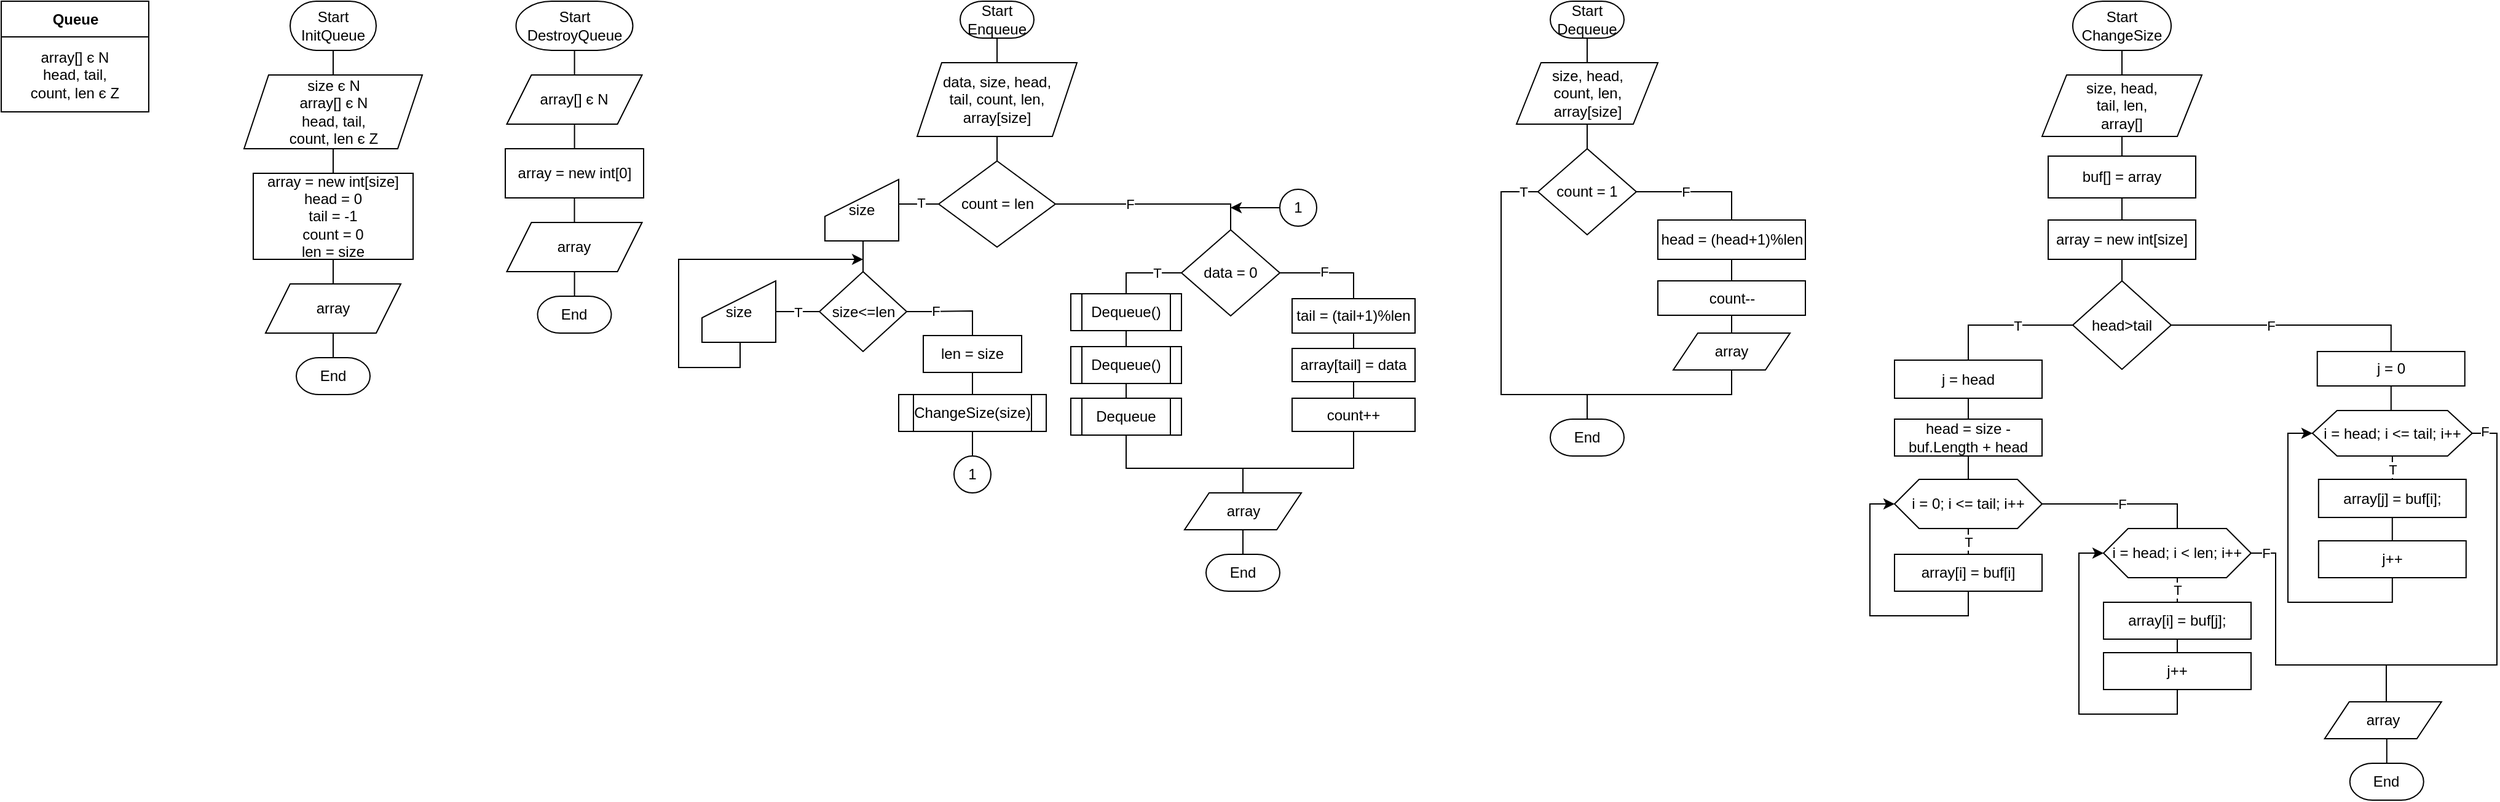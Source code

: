 <mxfile version="17.4.3" type="google"><diagram id="R5TKfiqqEEQoQ0gGMH4-" name="Page-1"><mxGraphModel grid="1" page="1" gridSize="10" guides="1" tooltips="1" connect="1" arrows="1" fold="1" pageScale="1" pageWidth="850" pageHeight="1100" math="0" shadow="0"><root><mxCell id="0"/><mxCell id="1" parent="0"/><mxCell id="KFdM8cHosJxVpazrM0OC-3" value="" style="edgeStyle=orthogonalEdgeStyle;rounded=0;orthogonalLoop=1;jettySize=auto;html=1;endArrow=none;endFill=0;" edge="1" parent="1" source="KFdM8cHosJxVpazrM0OC-1" target="KFdM8cHosJxVpazrM0OC-2"><mxGeometry relative="1" as="geometry"/></mxCell><mxCell id="KFdM8cHosJxVpazrM0OC-1" value="&lt;font style=&quot;font-size: 12px&quot;&gt;Start&lt;br&gt;InitQueue&lt;br&gt;&lt;/font&gt;" style="strokeWidth=1;html=1;shape=mxgraph.flowchart.terminator;whiteSpace=wrap;" vertex="1" parent="1"><mxGeometry x="125" y="40" width="70" height="40" as="geometry"/></mxCell><mxCell id="KFdM8cHosJxVpazrM0OC-5" value="" style="edgeStyle=orthogonalEdgeStyle;rounded=0;orthogonalLoop=1;jettySize=auto;html=1;endArrow=none;endFill=0;" edge="1" parent="1" source="KFdM8cHosJxVpazrM0OC-2" target="KFdM8cHosJxVpazrM0OC-4"><mxGeometry relative="1" as="geometry"/></mxCell><mxCell id="KFdM8cHosJxVpazrM0OC-2" value="size є N&lt;br&gt;array[] є N&lt;br&gt;head, tail, &lt;br&gt;count, len є Z" style="shape=parallelogram;perimeter=parallelogramPerimeter;whiteSpace=wrap;html=1;fixedSize=1;" vertex="1" parent="1"><mxGeometry x="87.5" y="100" width="145" height="60" as="geometry"/></mxCell><mxCell id="KFdM8cHosJxVpazrM0OC-7" value="" style="edgeStyle=orthogonalEdgeStyle;rounded=0;orthogonalLoop=1;jettySize=auto;html=1;endArrow=none;endFill=0;" edge="1" parent="1" source="KFdM8cHosJxVpazrM0OC-4" target="KFdM8cHosJxVpazrM0OC-6"><mxGeometry relative="1" as="geometry"/></mxCell><mxCell id="KFdM8cHosJxVpazrM0OC-4" value="array = new int[size]&lt;br&gt;head = 0&lt;br&gt;tail = -1&lt;br&gt;count = 0&lt;br&gt;len = size" style="rounded=0;whiteSpace=wrap;html=1;" vertex="1" parent="1"><mxGeometry x="95" y="180" width="130" height="70" as="geometry"/></mxCell><mxCell id="KFdM8cHosJxVpazrM0OC-9" value="" style="edgeStyle=orthogonalEdgeStyle;rounded=0;orthogonalLoop=1;jettySize=auto;html=1;endArrow=none;endFill=0;" edge="1" parent="1" source="KFdM8cHosJxVpazrM0OC-6" target="KFdM8cHosJxVpazrM0OC-8"><mxGeometry relative="1" as="geometry"/></mxCell><mxCell id="KFdM8cHosJxVpazrM0OC-6" value="array" style="shape=parallelogram;perimeter=parallelogramPerimeter;whiteSpace=wrap;html=1;fixedSize=1;" vertex="1" parent="1"><mxGeometry x="105" y="270" width="110" height="40" as="geometry"/></mxCell><mxCell id="KFdM8cHosJxVpazrM0OC-8" value="&lt;font style=&quot;font-size: 12px&quot;&gt;End&lt;/font&gt;" style="strokeWidth=1;html=1;shape=mxgraph.flowchart.terminator;whiteSpace=wrap;fontSize=12;" vertex="1" parent="1"><mxGeometry x="130" y="330" width="60" height="30" as="geometry"/></mxCell><mxCell id="KFdM8cHosJxVpazrM0OC-12" value="" style="edgeStyle=orthogonalEdgeStyle;rounded=0;orthogonalLoop=1;jettySize=auto;html=1;endArrow=none;endFill=0;" edge="1" parent="1" source="KFdM8cHosJxVpazrM0OC-10" target="KFdM8cHosJxVpazrM0OC-11"><mxGeometry relative="1" as="geometry"/></mxCell><mxCell id="KFdM8cHosJxVpazrM0OC-10" value="&lt;font style=&quot;font-size: 12px&quot;&gt;Start&lt;br&gt;DestroyQueue&lt;br&gt;&lt;/font&gt;" style="strokeWidth=1;html=1;shape=mxgraph.flowchart.terminator;whiteSpace=wrap;" vertex="1" parent="1"><mxGeometry x="308.75" y="40" width="95" height="40" as="geometry"/></mxCell><mxCell id="KFdM8cHosJxVpazrM0OC-14" value="" style="edgeStyle=orthogonalEdgeStyle;rounded=0;orthogonalLoop=1;jettySize=auto;html=1;endArrow=none;endFill=0;" edge="1" parent="1" source="KFdM8cHosJxVpazrM0OC-11" target="KFdM8cHosJxVpazrM0OC-13"><mxGeometry relative="1" as="geometry"/></mxCell><mxCell id="KFdM8cHosJxVpazrM0OC-11" value="array[] є N" style="shape=parallelogram;perimeter=parallelogramPerimeter;whiteSpace=wrap;html=1;fixedSize=1;" vertex="1" parent="1"><mxGeometry x="301.25" y="100" width="110" height="40" as="geometry"/></mxCell><mxCell id="KFdM8cHosJxVpazrM0OC-16" value="" style="edgeStyle=orthogonalEdgeStyle;rounded=0;orthogonalLoop=1;jettySize=auto;html=1;endArrow=none;endFill=0;" edge="1" parent="1" source="KFdM8cHosJxVpazrM0OC-13" target="KFdM8cHosJxVpazrM0OC-15"><mxGeometry relative="1" as="geometry"/></mxCell><mxCell id="KFdM8cHosJxVpazrM0OC-13" value="array = new int[0]" style="rounded=0;whiteSpace=wrap;html=1;" vertex="1" parent="1"><mxGeometry x="300" y="160" width="112.5" height="40" as="geometry"/></mxCell><mxCell id="KFdM8cHosJxVpazrM0OC-18" value="" style="edgeStyle=orthogonalEdgeStyle;rounded=0;orthogonalLoop=1;jettySize=auto;html=1;endArrow=none;endFill=0;" edge="1" parent="1" source="KFdM8cHosJxVpazrM0OC-15" target="KFdM8cHosJxVpazrM0OC-17"><mxGeometry relative="1" as="geometry"/></mxCell><mxCell id="KFdM8cHosJxVpazrM0OC-15" value="array" style="shape=parallelogram;perimeter=parallelogramPerimeter;whiteSpace=wrap;html=1;fixedSize=1;" vertex="1" parent="1"><mxGeometry x="301.25" y="220" width="110" height="40" as="geometry"/></mxCell><mxCell id="KFdM8cHosJxVpazrM0OC-17" value="&lt;font style=&quot;font-size: 12px&quot;&gt;End&lt;/font&gt;" style="strokeWidth=1;html=1;shape=mxgraph.flowchart.terminator;whiteSpace=wrap;fontSize=12;" vertex="1" parent="1"><mxGeometry x="326.25" y="280" width="60" height="30" as="geometry"/></mxCell><mxCell id="KFdM8cHosJxVpazrM0OC-21" value="" style="edgeStyle=orthogonalEdgeStyle;rounded=0;orthogonalLoop=1;jettySize=auto;html=1;endArrow=none;endFill=0;" edge="1" parent="1" source="KFdM8cHosJxVpazrM0OC-19" target="KFdM8cHosJxVpazrM0OC-20"><mxGeometry relative="1" as="geometry"/></mxCell><mxCell id="KFdM8cHosJxVpazrM0OC-19" value="&lt;font style=&quot;font-size: 12px&quot;&gt;Start&lt;br&gt;Enqueue&lt;br&gt;&lt;/font&gt;" style="strokeWidth=1;html=1;shape=mxgraph.flowchart.terminator;whiteSpace=wrap;" vertex="1" parent="1"><mxGeometry x="670" y="40" width="60" height="30" as="geometry"/></mxCell><mxCell id="KFdM8cHosJxVpazrM0OC-23" value="" style="edgeStyle=orthogonalEdgeStyle;rounded=0;orthogonalLoop=1;jettySize=auto;html=1;endArrow=none;endFill=0;" edge="1" parent="1" source="KFdM8cHosJxVpazrM0OC-20" target="KFdM8cHosJxVpazrM0OC-22"><mxGeometry relative="1" as="geometry"/></mxCell><mxCell id="KFdM8cHosJxVpazrM0OC-20" value="data, size, head, &lt;br&gt;tail, count, len,&lt;br&gt;array[size]" style="shape=parallelogram;perimeter=parallelogramPerimeter;whiteSpace=wrap;html=1;fixedSize=1;" vertex="1" parent="1"><mxGeometry x="635" y="90" width="130" height="60" as="geometry"/></mxCell><mxCell id="KFdM8cHosJxVpazrM0OC-25" value="T" style="edgeStyle=orthogonalEdgeStyle;rounded=0;orthogonalLoop=1;jettySize=auto;html=1;entryX=0.458;entryY=0.4;entryDx=0;entryDy=0;entryPerimeter=0;endArrow=none;endFill=0;exitX=0;exitY=0.5;exitDx=0;exitDy=0;" edge="1" parent="1" source="KFdM8cHosJxVpazrM0OC-22" target="KFdM8cHosJxVpazrM0OC-24"><mxGeometry x="-0.622" y="-1" relative="1" as="geometry"><mxPoint as="offset"/></mxGeometry></mxCell><mxCell id="KFdM8cHosJxVpazrM0OC-41" value="F" style="edgeStyle=orthogonalEdgeStyle;rounded=0;orthogonalLoop=1;jettySize=auto;html=1;entryX=0.5;entryY=0;entryDx=0;entryDy=0;endArrow=none;endFill=0;exitX=1;exitY=0.5;exitDx=0;exitDy=0;" edge="1" parent="1" source="KFdM8cHosJxVpazrM0OC-22" target="KFdM8cHosJxVpazrM0OC-40"><mxGeometry x="-0.257" relative="1" as="geometry"><mxPoint x="767.5" y="201.0" as="sourcePoint"/><mxPoint as="offset"/></mxGeometry></mxCell><mxCell id="KFdM8cHosJxVpazrM0OC-22" value="count = len" style="rhombus;whiteSpace=wrap;html=1;" vertex="1" parent="1"><mxGeometry x="652.5" y="170" width="95" height="70" as="geometry"/></mxCell><mxCell id="KFdM8cHosJxVpazrM0OC-33" style="edgeStyle=orthogonalEdgeStyle;rounded=0;orthogonalLoop=1;jettySize=auto;html=1;endArrow=none;endFill=0;entryX=0.5;entryY=0;entryDx=0;entryDy=0;" edge="1" parent="1" target="KFdM8cHosJxVpazrM0OC-26"><mxGeometry relative="1" as="geometry"><mxPoint x="591.0" y="260.0" as="targetPoint"/><mxPoint x="600" y="234" as="sourcePoint"/></mxGeometry></mxCell><mxCell id="KFdM8cHosJxVpazrM0OC-24" value="size" style="shape=manualInput;whiteSpace=wrap;html=1;" vertex="1" parent="1"><mxGeometry x="560" y="185" width="60" height="50" as="geometry"/></mxCell><mxCell id="KFdM8cHosJxVpazrM0OC-31" value="T" style="edgeStyle=orthogonalEdgeStyle;rounded=0;orthogonalLoop=1;jettySize=auto;html=1;entryX=1;entryY=0.5;entryDx=0;entryDy=0;endArrow=none;endFill=0;exitX=0;exitY=0.5;exitDx=0;exitDy=0;" edge="1" parent="1" source="KFdM8cHosJxVpazrM0OC-26" target="KFdM8cHosJxVpazrM0OC-28"><mxGeometry relative="1" as="geometry"/></mxCell><mxCell id="KFdM8cHosJxVpazrM0OC-36" value="F" style="edgeStyle=orthogonalEdgeStyle;rounded=0;orthogonalLoop=1;jettySize=auto;html=1;entryX=0.5;entryY=0;entryDx=0;entryDy=0;endArrow=none;endFill=0;" edge="1" parent="1" source="KFdM8cHosJxVpazrM0OC-26" target="KFdM8cHosJxVpazrM0OC-35"><mxGeometry x="-0.351" relative="1" as="geometry"><mxPoint as="offset"/></mxGeometry></mxCell><mxCell id="KFdM8cHosJxVpazrM0OC-26" value="size&amp;lt;=len" style="rhombus;whiteSpace=wrap;html=1;" vertex="1" parent="1"><mxGeometry x="555.5" y="260" width="71" height="65" as="geometry"/></mxCell><mxCell id="KFdM8cHosJxVpazrM0OC-34" style="edgeStyle=orthogonalEdgeStyle;rounded=0;orthogonalLoop=1;jettySize=auto;html=1;endArrow=classic;endFill=1;exitX=0.5;exitY=1;exitDx=0;exitDy=0;" edge="1" parent="1"><mxGeometry relative="1" as="geometry"><mxPoint x="591" y="250" as="targetPoint"/><mxPoint x="491" y="317.5" as="sourcePoint"/><Array as="points"><mxPoint x="491" y="338"/><mxPoint x="441" y="338"/><mxPoint x="441" y="250"/></Array></mxGeometry></mxCell><mxCell id="KFdM8cHosJxVpazrM0OC-28" value="size" style="shape=manualInput;whiteSpace=wrap;html=1;" vertex="1" parent="1"><mxGeometry x="460" y="267.5" width="60" height="50" as="geometry"/></mxCell><mxCell id="KFdM8cHosJxVpazrM0OC-38" value="" style="edgeStyle=orthogonalEdgeStyle;rounded=0;orthogonalLoop=1;jettySize=auto;html=1;endArrow=none;endFill=0;" edge="1" parent="1" source="KFdM8cHosJxVpazrM0OC-35" target="KFdM8cHosJxVpazrM0OC-37"><mxGeometry relative="1" as="geometry"/></mxCell><mxCell id="KFdM8cHosJxVpazrM0OC-35" value="len = size" style="rounded=0;whiteSpace=wrap;html=1;" vertex="1" parent="1"><mxGeometry x="640" y="312" width="80" height="30" as="geometry"/></mxCell><mxCell id="KFdM8cHosJxVpazrM0OC-45" value="" style="edgeStyle=orthogonalEdgeStyle;rounded=0;orthogonalLoop=1;jettySize=auto;html=1;endArrow=none;endFill=0;" edge="1" parent="1" source="KFdM8cHosJxVpazrM0OC-37" target="KFdM8cHosJxVpazrM0OC-44"><mxGeometry relative="1" as="geometry"/></mxCell><mxCell id="KFdM8cHosJxVpazrM0OC-37" value="ChangeSize(size)" style="shape=process;whiteSpace=wrap;html=1;backgroundOutline=1;" vertex="1" parent="1"><mxGeometry x="620" y="360" width="120" height="30" as="geometry"/></mxCell><mxCell id="KFdM8cHosJxVpazrM0OC-47" value="T" style="edgeStyle=orthogonalEdgeStyle;rounded=0;orthogonalLoop=1;jettySize=auto;html=1;entryX=0.5;entryY=0;entryDx=0;entryDy=0;endArrow=none;endFill=0;exitX=0;exitY=0.5;exitDx=0;exitDy=0;" edge="1" parent="1" source="KFdM8cHosJxVpazrM0OC-40" target="KFdM8cHosJxVpazrM0OC-46"><mxGeometry x="-0.355" relative="1" as="geometry"><Array as="points"><mxPoint x="805" y="261"/></Array><mxPoint as="offset"/></mxGeometry></mxCell><mxCell id="KFdM8cHosJxVpazrM0OC-53" value="F" style="edgeStyle=orthogonalEdgeStyle;rounded=0;orthogonalLoop=1;jettySize=auto;html=1;entryX=0.5;entryY=0;entryDx=0;entryDy=0;endArrow=none;endFill=0;" edge="1" parent="1" source="KFdM8cHosJxVpazrM0OC-40" target="KFdM8cHosJxVpazrM0OC-52"><mxGeometry x="-0.121" y="1" relative="1" as="geometry"><mxPoint as="offset"/></mxGeometry></mxCell><mxCell id="KFdM8cHosJxVpazrM0OC-40" value="data = 0" style="rhombus;whiteSpace=wrap;html=1;" vertex="1" parent="1"><mxGeometry x="850" y="226" width="80" height="70" as="geometry"/></mxCell><mxCell id="KFdM8cHosJxVpazrM0OC-43" value="" style="edgeStyle=orthogonalEdgeStyle;rounded=0;orthogonalLoop=1;jettySize=auto;html=1;endArrow=classic;endFill=1;" edge="1" parent="1" source="KFdM8cHosJxVpazrM0OC-42"><mxGeometry relative="1" as="geometry"><mxPoint x="890" y="208" as="targetPoint"/></mxGeometry></mxCell><mxCell id="KFdM8cHosJxVpazrM0OC-42" value="1" style="ellipse;whiteSpace=wrap;html=1;aspect=fixed;" vertex="1" parent="1"><mxGeometry x="930" y="193" width="30" height="30" as="geometry"/></mxCell><mxCell id="KFdM8cHosJxVpazrM0OC-44" value="1" style="ellipse;whiteSpace=wrap;html=1;aspect=fixed;" vertex="1" parent="1"><mxGeometry x="665" y="410" width="30" height="30" as="geometry"/></mxCell><mxCell id="KFdM8cHosJxVpazrM0OC-49" value="" style="edgeStyle=orthogonalEdgeStyle;rounded=0;orthogonalLoop=1;jettySize=auto;html=1;endArrow=none;endFill=0;" edge="1" parent="1" source="KFdM8cHosJxVpazrM0OC-46" target="KFdM8cHosJxVpazrM0OC-48"><mxGeometry relative="1" as="geometry"/></mxCell><mxCell id="KFdM8cHosJxVpazrM0OC-46" value="Dequeue()" style="shape=process;whiteSpace=wrap;html=1;backgroundOutline=1;" vertex="1" parent="1"><mxGeometry x="760" y="278" width="90" height="30" as="geometry"/></mxCell><mxCell id="KFdM8cHosJxVpazrM0OC-51" value="" style="edgeStyle=orthogonalEdgeStyle;rounded=0;orthogonalLoop=1;jettySize=auto;html=1;endArrow=none;endFill=0;" edge="1" parent="1" source="KFdM8cHosJxVpazrM0OC-48" target="KFdM8cHosJxVpazrM0OC-50"><mxGeometry relative="1" as="geometry"/></mxCell><mxCell id="KFdM8cHosJxVpazrM0OC-48" value="Dequeue()" style="shape=process;whiteSpace=wrap;html=1;backgroundOutline=1;" vertex="1" parent="1"><mxGeometry x="760" y="321" width="90" height="30" as="geometry"/></mxCell><mxCell id="KFdM8cHosJxVpazrM0OC-85" style="edgeStyle=orthogonalEdgeStyle;rounded=0;orthogonalLoop=1;jettySize=auto;html=1;entryX=0.5;entryY=0;entryDx=0;entryDy=0;endArrow=none;endFill=0;exitX=0.5;exitY=1;exitDx=0;exitDy=0;" edge="1" parent="1" source="KFdM8cHosJxVpazrM0OC-50" target="KFdM8cHosJxVpazrM0OC-81"><mxGeometry relative="1" as="geometry"><Array as="points"><mxPoint x="805" y="420"/><mxPoint x="900" y="420"/></Array></mxGeometry></mxCell><mxCell id="KFdM8cHosJxVpazrM0OC-50" value="Dequeue" style="shape=process;whiteSpace=wrap;html=1;backgroundOutline=1;" vertex="1" parent="1"><mxGeometry x="760" y="363" width="90" height="30" as="geometry"/></mxCell><mxCell id="KFdM8cHosJxVpazrM0OC-61" style="edgeStyle=orthogonalEdgeStyle;rounded=0;orthogonalLoop=1;jettySize=auto;html=1;entryX=0.5;entryY=0;entryDx=0;entryDy=0;endArrow=none;endFill=0;" edge="1" parent="1" source="KFdM8cHosJxVpazrM0OC-52" target="KFdM8cHosJxVpazrM0OC-54"><mxGeometry relative="1" as="geometry"/></mxCell><mxCell id="KFdM8cHosJxVpazrM0OC-52" value="tail = (tail+1)%len" style="rounded=0;whiteSpace=wrap;html=1;" vertex="1" parent="1"><mxGeometry x="940" y="282" width="100" height="28" as="geometry"/></mxCell><mxCell id="KFdM8cHosJxVpazrM0OC-63" style="edgeStyle=orthogonalEdgeStyle;rounded=0;orthogonalLoop=1;jettySize=auto;html=1;entryX=0.5;entryY=0;entryDx=0;entryDy=0;endArrow=none;endFill=0;" edge="1" parent="1" source="KFdM8cHosJxVpazrM0OC-54" target="KFdM8cHosJxVpazrM0OC-62"><mxGeometry relative="1" as="geometry"/></mxCell><mxCell id="KFdM8cHosJxVpazrM0OC-54" value="array[tail] = data" style="rounded=0;whiteSpace=wrap;html=1;" vertex="1" parent="1"><mxGeometry x="940" y="322.5" width="100" height="27" as="geometry"/></mxCell><mxCell id="KFdM8cHosJxVpazrM0OC-84" style="edgeStyle=orthogonalEdgeStyle;rounded=0;orthogonalLoop=1;jettySize=auto;html=1;entryX=0.5;entryY=0;entryDx=0;entryDy=0;endArrow=none;endFill=0;" edge="1" parent="1" source="KFdM8cHosJxVpazrM0OC-62" target="KFdM8cHosJxVpazrM0OC-81"><mxGeometry relative="1" as="geometry"><Array as="points"><mxPoint x="990" y="420"/><mxPoint x="900" y="420"/></Array></mxGeometry></mxCell><mxCell id="KFdM8cHosJxVpazrM0OC-62" value="count++" style="rounded=0;whiteSpace=wrap;html=1;" vertex="1" parent="1"><mxGeometry x="940" y="363" width="100" height="27" as="geometry"/></mxCell><mxCell id="KFdM8cHosJxVpazrM0OC-64" value="&lt;font style=&quot;font-size: 12px&quot;&gt;End&lt;/font&gt;" style="strokeWidth=1;html=1;shape=mxgraph.flowchart.terminator;whiteSpace=wrap;fontSize=12;" vertex="1" parent="1"><mxGeometry x="870" y="490" width="60" height="30" as="geometry"/></mxCell><mxCell id="KFdM8cHosJxVpazrM0OC-79" value="" style="edgeStyle=orthogonalEdgeStyle;rounded=0;orthogonalLoop=1;jettySize=auto;html=1;endArrow=none;endFill=0;" edge="1" parent="1" source="KFdM8cHosJxVpazrM0OC-76" target="KFdM8cHosJxVpazrM0OC-78"><mxGeometry relative="1" as="geometry"/></mxCell><mxCell id="KFdM8cHosJxVpazrM0OC-76" value="&lt;font style=&quot;font-size: 12px&quot;&gt;Start&lt;br&gt;Dequeue&lt;br&gt;&lt;/font&gt;" style="strokeWidth=1;html=1;shape=mxgraph.flowchart.terminator;whiteSpace=wrap;" vertex="1" parent="1"><mxGeometry x="1150" y="40" width="60" height="30" as="geometry"/></mxCell><mxCell id="KFdM8cHosJxVpazrM0OC-87" value="T" style="edgeStyle=orthogonalEdgeStyle;rounded=0;orthogonalLoop=1;jettySize=auto;html=1;entryX=0.5;entryY=0;entryDx=0;entryDy=0;endArrow=none;endFill=0;exitX=0;exitY=0.5;exitDx=0;exitDy=0;entryPerimeter=0;" edge="1" parent="1" source="KFdM8cHosJxVpazrM0OC-77" target="KFdM8cHosJxVpazrM0OC-86"><mxGeometry x="-0.911" relative="1" as="geometry"><Array as="points"><mxPoint x="1110" y="195"/><mxPoint x="1110" y="360"/><mxPoint x="1180" y="360"/></Array><mxPoint as="offset"/></mxGeometry></mxCell><mxCell id="KFdM8cHosJxVpazrM0OC-89" value="F" style="edgeStyle=orthogonalEdgeStyle;rounded=0;orthogonalLoop=1;jettySize=auto;html=1;entryX=0.5;entryY=0;entryDx=0;entryDy=0;endArrow=none;endFill=0;" edge="1" parent="1" source="KFdM8cHosJxVpazrM0OC-77" target="KFdM8cHosJxVpazrM0OC-90"><mxGeometry x="-0.204" relative="1" as="geometry"><mxPoint x="1285" y="223" as="targetPoint"/><mxPoint as="offset"/></mxGeometry></mxCell><mxCell id="KFdM8cHosJxVpazrM0OC-77" value="count = 1" style="rhombus;whiteSpace=wrap;html=1;" vertex="1" parent="1"><mxGeometry x="1140" y="160" width="80" height="70" as="geometry"/></mxCell><mxCell id="KFdM8cHosJxVpazrM0OC-80" value="" style="edgeStyle=orthogonalEdgeStyle;rounded=0;orthogonalLoop=1;jettySize=auto;html=1;endArrow=none;endFill=0;" edge="1" parent="1" source="KFdM8cHosJxVpazrM0OC-78" target="KFdM8cHosJxVpazrM0OC-77"><mxGeometry relative="1" as="geometry"/></mxCell><mxCell id="KFdM8cHosJxVpazrM0OC-78" value="size, head, &lt;br&gt;count, len,&lt;br&gt;array[size]" style="shape=parallelogram;perimeter=parallelogramPerimeter;whiteSpace=wrap;html=1;fixedSize=1;" vertex="1" parent="1"><mxGeometry x="1122.5" y="90" width="115" height="50" as="geometry"/></mxCell><mxCell id="KFdM8cHosJxVpazrM0OC-83" value="" style="edgeStyle=orthogonalEdgeStyle;rounded=0;orthogonalLoop=1;jettySize=auto;html=1;endArrow=none;endFill=0;" edge="1" parent="1" source="KFdM8cHosJxVpazrM0OC-81" target="KFdM8cHosJxVpazrM0OC-64"><mxGeometry relative="1" as="geometry"/></mxCell><mxCell id="KFdM8cHosJxVpazrM0OC-81" value="array" style="shape=parallelogram;perimeter=parallelogramPerimeter;whiteSpace=wrap;html=1;fixedSize=1;" vertex="1" parent="1"><mxGeometry x="852.5" y="440" width="95" height="30" as="geometry"/></mxCell><mxCell id="KFdM8cHosJxVpazrM0OC-86" value="&lt;font style=&quot;font-size: 12px&quot;&gt;End&lt;/font&gt;" style="strokeWidth=1;html=1;shape=mxgraph.flowchart.terminator;whiteSpace=wrap;fontSize=12;" vertex="1" parent="1"><mxGeometry x="1150" y="380" width="60" height="30" as="geometry"/></mxCell><mxCell id="KFdM8cHosJxVpazrM0OC-92" value="" style="edgeStyle=orthogonalEdgeStyle;rounded=0;orthogonalLoop=1;jettySize=auto;html=1;endArrow=none;endFill=0;" edge="1" parent="1" source="KFdM8cHosJxVpazrM0OC-90" target="KFdM8cHosJxVpazrM0OC-91"><mxGeometry relative="1" as="geometry"/></mxCell><mxCell id="KFdM8cHosJxVpazrM0OC-90" value="head = (head+1)%len" style="rounded=0;whiteSpace=wrap;html=1;" vertex="1" parent="1"><mxGeometry x="1237.5" y="218" width="120" height="32" as="geometry"/></mxCell><mxCell id="KFdM8cHosJxVpazrM0OC-93" style="edgeStyle=orthogonalEdgeStyle;rounded=0;orthogonalLoop=1;jettySize=auto;html=1;endArrow=none;endFill=0;exitX=0.5;exitY=1;exitDx=0;exitDy=0;entryX=0.5;entryY=0;entryDx=0;entryDy=0;entryPerimeter=0;" edge="1" parent="1" source="KFdM8cHosJxVpazrM0OC-94" target="KFdM8cHosJxVpazrM0OC-86"><mxGeometry relative="1" as="geometry"><mxPoint x="1180" y="310" as="targetPoint"/><Array as="points"><mxPoint x="1298" y="360"/><mxPoint x="1180" y="360"/></Array></mxGeometry></mxCell><mxCell id="KFdM8cHosJxVpazrM0OC-143" value="" style="edgeStyle=orthogonalEdgeStyle;rounded=0;orthogonalLoop=1;jettySize=auto;html=1;endArrow=none;endFill=0;" edge="1" parent="1" source="KFdM8cHosJxVpazrM0OC-91" target="KFdM8cHosJxVpazrM0OC-94"><mxGeometry relative="1" as="geometry"/></mxCell><mxCell id="KFdM8cHosJxVpazrM0OC-91" value="count--" style="rounded=0;whiteSpace=wrap;html=1;" vertex="1" parent="1"><mxGeometry x="1237.5" y="267.5" width="120" height="28" as="geometry"/></mxCell><mxCell id="KFdM8cHosJxVpazrM0OC-94" value="array" style="shape=parallelogram;perimeter=parallelogramPerimeter;whiteSpace=wrap;html=1;fixedSize=1;" vertex="1" parent="1"><mxGeometry x="1250" y="310" width="95" height="30" as="geometry"/></mxCell><mxCell id="KFdM8cHosJxVpazrM0OC-100" value="" style="edgeStyle=orthogonalEdgeStyle;rounded=0;orthogonalLoop=1;jettySize=auto;html=1;endArrow=none;endFill=0;" edge="1" parent="1" source="KFdM8cHosJxVpazrM0OC-98" target="KFdM8cHosJxVpazrM0OC-99"><mxGeometry relative="1" as="geometry"/></mxCell><mxCell id="KFdM8cHosJxVpazrM0OC-98" value="&lt;font style=&quot;font-size: 12px&quot;&gt;Start&lt;br&gt;ChangeSize&lt;br&gt;&lt;/font&gt;" style="strokeWidth=1;html=1;shape=mxgraph.flowchart.terminator;whiteSpace=wrap;" vertex="1" parent="1"><mxGeometry x="1575" y="40" width="80" height="40" as="geometry"/></mxCell><mxCell id="KFdM8cHosJxVpazrM0OC-102" value="" style="edgeStyle=orthogonalEdgeStyle;rounded=0;orthogonalLoop=1;jettySize=auto;html=1;endArrow=none;endFill=0;" edge="1" parent="1" source="KFdM8cHosJxVpazrM0OC-99" target="KFdM8cHosJxVpazrM0OC-101"><mxGeometry relative="1" as="geometry"/></mxCell><mxCell id="KFdM8cHosJxVpazrM0OC-99" value="size, head, &lt;br&gt;tail, len,&lt;br&gt;array[]" style="shape=parallelogram;perimeter=parallelogramPerimeter;whiteSpace=wrap;html=1;fixedSize=1;" vertex="1" parent="1"><mxGeometry x="1550" y="100" width="130" height="50" as="geometry"/></mxCell><mxCell id="KFdM8cHosJxVpazrM0OC-104" value="" style="edgeStyle=orthogonalEdgeStyle;rounded=0;orthogonalLoop=1;jettySize=auto;html=1;endArrow=none;endFill=0;" edge="1" parent="1" source="KFdM8cHosJxVpazrM0OC-101" target="KFdM8cHosJxVpazrM0OC-103"><mxGeometry relative="1" as="geometry"/></mxCell><mxCell id="KFdM8cHosJxVpazrM0OC-101" value="buf[] = array" style="rounded=0;whiteSpace=wrap;html=1;" vertex="1" parent="1"><mxGeometry x="1555" y="166" width="120" height="34" as="geometry"/></mxCell><mxCell id="KFdM8cHosJxVpazrM0OC-106" value="" style="edgeStyle=orthogonalEdgeStyle;rounded=0;orthogonalLoop=1;jettySize=auto;html=1;endArrow=none;endFill=0;" edge="1" parent="1" source="KFdM8cHosJxVpazrM0OC-103" target="KFdM8cHosJxVpazrM0OC-105"><mxGeometry relative="1" as="geometry"/></mxCell><mxCell id="KFdM8cHosJxVpazrM0OC-103" value="array = new int[size]" style="rounded=0;whiteSpace=wrap;html=1;" vertex="1" parent="1"><mxGeometry x="1555" y="218" width="120" height="32" as="geometry"/></mxCell><mxCell id="KFdM8cHosJxVpazrM0OC-110" value="T" style="edgeStyle=orthogonalEdgeStyle;rounded=0;orthogonalLoop=1;jettySize=auto;html=1;entryX=0.5;entryY=0;entryDx=0;entryDy=0;endArrow=none;endFill=0;" edge="1" parent="1" source="KFdM8cHosJxVpazrM0OC-105" target="KFdM8cHosJxVpazrM0OC-107"><mxGeometry x="-0.206" relative="1" as="geometry"><mxPoint as="offset"/></mxGeometry></mxCell><mxCell id="KFdM8cHosJxVpazrM0OC-126" value="F" style="edgeStyle=orthogonalEdgeStyle;rounded=0;orthogonalLoop=1;jettySize=auto;html=1;entryX=0.5;entryY=0;entryDx=0;entryDy=0;endArrow=none;endFill=0;" edge="1" parent="1" source="KFdM8cHosJxVpazrM0OC-105" target="KFdM8cHosJxVpazrM0OC-125"><mxGeometry x="-0.194" relative="1" as="geometry"><mxPoint as="offset"/></mxGeometry></mxCell><mxCell id="KFdM8cHosJxVpazrM0OC-105" value="head&amp;gt;tail" style="rhombus;whiteSpace=wrap;html=1;" vertex="1" parent="1"><mxGeometry x="1575" y="267.5" width="80" height="72" as="geometry"/></mxCell><mxCell id="KFdM8cHosJxVpazrM0OC-109" value="" style="edgeStyle=orthogonalEdgeStyle;rounded=0;orthogonalLoop=1;jettySize=auto;html=1;endArrow=none;endFill=0;" edge="1" parent="1" source="KFdM8cHosJxVpazrM0OC-107" target="KFdM8cHosJxVpazrM0OC-108"><mxGeometry relative="1" as="geometry"/></mxCell><mxCell id="KFdM8cHosJxVpazrM0OC-107" value="j = head" style="rounded=0;whiteSpace=wrap;html=1;" vertex="1" parent="1"><mxGeometry x="1430" y="332" width="120" height="31" as="geometry"/></mxCell><mxCell id="KFdM8cHosJxVpazrM0OC-112" value="" style="edgeStyle=orthogonalEdgeStyle;rounded=0;orthogonalLoop=1;jettySize=auto;html=1;endArrow=none;endFill=0;" edge="1" parent="1" source="KFdM8cHosJxVpazrM0OC-108" target="KFdM8cHosJxVpazrM0OC-111"><mxGeometry relative="1" as="geometry"/></mxCell><mxCell id="KFdM8cHosJxVpazrM0OC-108" value="head = size - buf.Length + head" style="rounded=0;whiteSpace=wrap;html=1;" vertex="1" parent="1"><mxGeometry x="1430" y="380" width="120" height="30" as="geometry"/></mxCell><mxCell id="KFdM8cHosJxVpazrM0OC-114" value="T" style="edgeStyle=orthogonalEdgeStyle;rounded=0;orthogonalLoop=1;jettySize=auto;html=1;endArrow=none;endFill=0;" edge="1" parent="1" source="KFdM8cHosJxVpazrM0OC-111" target="KFdM8cHosJxVpazrM0OC-113"><mxGeometry relative="1" as="geometry"/></mxCell><mxCell id="KFdM8cHosJxVpazrM0OC-118" value="F" style="edgeStyle=orthogonalEdgeStyle;rounded=0;orthogonalLoop=1;jettySize=auto;html=1;entryX=0.5;entryY=0;entryDx=0;entryDy=0;endArrow=none;endFill=0;" edge="1" parent="1" source="KFdM8cHosJxVpazrM0OC-111" target="KFdM8cHosJxVpazrM0OC-117"><mxGeometry relative="1" as="geometry"/></mxCell><mxCell id="KFdM8cHosJxVpazrM0OC-111" value="i = 0; i &lt;= tail; i++" style="shape=hexagon;perimeter=hexagonPerimeter2;whiteSpace=wrap;html=1;fixedSize=1;" vertex="1" parent="1"><mxGeometry x="1430" y="429" width="120" height="40" as="geometry"/></mxCell><mxCell id="KFdM8cHosJxVpazrM0OC-115" style="edgeStyle=orthogonalEdgeStyle;rounded=0;orthogonalLoop=1;jettySize=auto;html=1;entryX=0;entryY=0.5;entryDx=0;entryDy=0;endArrow=classic;endFill=1;exitX=0.5;exitY=1;exitDx=0;exitDy=0;" edge="1" parent="1" source="KFdM8cHosJxVpazrM0OC-113" target="KFdM8cHosJxVpazrM0OC-111"><mxGeometry relative="1" as="geometry"/></mxCell><mxCell id="KFdM8cHosJxVpazrM0OC-113" value="&lt;span style=&quot;font-size: 12px&quot;&gt;array[i] = buf[i]&lt;/span&gt;" style="rounded=0;whiteSpace=wrap;html=1;" vertex="1" parent="1"><mxGeometry x="1430" y="490" width="120" height="30" as="geometry"/></mxCell><mxCell id="KFdM8cHosJxVpazrM0OC-121" value="T" style="edgeStyle=orthogonalEdgeStyle;rounded=0;orthogonalLoop=1;jettySize=auto;html=1;endArrow=none;endFill=0;" edge="1" parent="1" source="KFdM8cHosJxVpazrM0OC-117" target="KFdM8cHosJxVpazrM0OC-119"><mxGeometry relative="1" as="geometry"/></mxCell><mxCell id="KFdM8cHosJxVpazrM0OC-137" value="F" style="edgeStyle=orthogonalEdgeStyle;rounded=0;orthogonalLoop=1;jettySize=auto;html=1;entryX=0.5;entryY=0;entryDx=0;entryDy=0;endArrow=none;endFill=0;exitX=1;exitY=0.5;exitDx=0;exitDy=0;" edge="1" parent="1" source="KFdM8cHosJxVpazrM0OC-117" target="KFdM8cHosJxVpazrM0OC-134"><mxGeometry x="-0.9" relative="1" as="geometry"><Array as="points"><mxPoint x="1740" y="489"/><mxPoint x="1740" y="580"/><mxPoint x="1830" y="580"/><mxPoint x="1830" y="610"/></Array><mxPoint as="offset"/></mxGeometry></mxCell><mxCell id="KFdM8cHosJxVpazrM0OC-117" value="i = head; i &amp;lt; len; i++" style="shape=hexagon;perimeter=hexagonPerimeter2;whiteSpace=wrap;html=1;fixedSize=1;" vertex="1" parent="1"><mxGeometry x="1600" y="469" width="120" height="40" as="geometry"/></mxCell><mxCell id="KFdM8cHosJxVpazrM0OC-123" value="" style="edgeStyle=orthogonalEdgeStyle;rounded=0;orthogonalLoop=1;jettySize=auto;html=1;endArrow=none;endFill=0;" edge="1" parent="1" source="KFdM8cHosJxVpazrM0OC-119" target="KFdM8cHosJxVpazrM0OC-122"><mxGeometry relative="1" as="geometry"/></mxCell><mxCell id="KFdM8cHosJxVpazrM0OC-119" value="&lt;span style=&quot;font-size: 12px&quot;&gt;array[i] = buf[j];&lt;/span&gt;" style="rounded=0;whiteSpace=wrap;html=1;" vertex="1" parent="1"><mxGeometry x="1600" y="529" width="120" height="30" as="geometry"/></mxCell><mxCell id="KFdM8cHosJxVpazrM0OC-124" style="edgeStyle=orthogonalEdgeStyle;rounded=0;orthogonalLoop=1;jettySize=auto;html=1;entryX=0;entryY=0.5;entryDx=0;entryDy=0;endArrow=classic;endFill=1;exitX=0.5;exitY=1;exitDx=0;exitDy=0;" edge="1" parent="1" source="KFdM8cHosJxVpazrM0OC-122" target="KFdM8cHosJxVpazrM0OC-117"><mxGeometry relative="1" as="geometry"/></mxCell><mxCell id="KFdM8cHosJxVpazrM0OC-122" value="j++" style="rounded=0;whiteSpace=wrap;html=1;" vertex="1" parent="1"><mxGeometry x="1600" y="570" width="120" height="30" as="geometry"/></mxCell><mxCell id="KFdM8cHosJxVpazrM0OC-128" value="" style="edgeStyle=orthogonalEdgeStyle;rounded=0;orthogonalLoop=1;jettySize=auto;html=1;endArrow=none;endFill=0;" edge="1" parent="1" source="KFdM8cHosJxVpazrM0OC-125" target="KFdM8cHosJxVpazrM0OC-127"><mxGeometry relative="1" as="geometry"/></mxCell><mxCell id="KFdM8cHosJxVpazrM0OC-125" value="j = 0" style="rounded=0;whiteSpace=wrap;html=1;" vertex="1" parent="1"><mxGeometry x="1773.88" y="325" width="120" height="28" as="geometry"/></mxCell><mxCell id="KFdM8cHosJxVpazrM0OC-130" value="T" style="edgeStyle=orthogonalEdgeStyle;rounded=0;orthogonalLoop=1;jettySize=auto;html=1;endArrow=none;endFill=0;" edge="1" parent="1" source="KFdM8cHosJxVpazrM0OC-127" target="KFdM8cHosJxVpazrM0OC-129"><mxGeometry relative="1" as="geometry"/></mxCell><mxCell id="KFdM8cHosJxVpazrM0OC-136" value="F" style="edgeStyle=orthogonalEdgeStyle;rounded=0;orthogonalLoop=1;jettySize=auto;html=1;entryX=0.5;entryY=0;entryDx=0;entryDy=0;endArrow=none;endFill=0;exitX=1;exitY=0.5;exitDx=0;exitDy=0;" edge="1" parent="1" source="KFdM8cHosJxVpazrM0OC-127" target="KFdM8cHosJxVpazrM0OC-134"><mxGeometry x="-0.937" y="2" relative="1" as="geometry"><Array as="points"><mxPoint x="1920" y="392"/><mxPoint x="1920" y="580"/><mxPoint x="1830" y="580"/><mxPoint x="1830" y="610"/></Array><mxPoint as="offset"/></mxGeometry></mxCell><mxCell id="KFdM8cHosJxVpazrM0OC-127" value="i = head; i &lt;= tail; i++" style="shape=hexagon;perimeter=hexagonPerimeter2;whiteSpace=wrap;html=1;fixedSize=1;" vertex="1" parent="1"><mxGeometry x="1769.96" y="373" width="129.92" height="37" as="geometry"/></mxCell><mxCell id="KFdM8cHosJxVpazrM0OC-132" value="" style="edgeStyle=orthogonalEdgeStyle;rounded=0;orthogonalLoop=1;jettySize=auto;html=1;endArrow=none;endFill=0;" edge="1" parent="1" source="KFdM8cHosJxVpazrM0OC-129" target="KFdM8cHosJxVpazrM0OC-131"><mxGeometry relative="1" as="geometry"/></mxCell><mxCell id="KFdM8cHosJxVpazrM0OC-129" value="array[j] = buf[i];" style="rounded=0;whiteSpace=wrap;html=1;" vertex="1" parent="1"><mxGeometry x="1774.92" y="429" width="120" height="31" as="geometry"/></mxCell><mxCell id="KFdM8cHosJxVpazrM0OC-133" style="edgeStyle=orthogonalEdgeStyle;rounded=0;orthogonalLoop=1;jettySize=auto;html=1;entryX=0;entryY=0.5;entryDx=0;entryDy=0;endArrow=classic;endFill=1;exitX=0.5;exitY=1;exitDx=0;exitDy=0;" edge="1" parent="1" source="KFdM8cHosJxVpazrM0OC-131" target="KFdM8cHosJxVpazrM0OC-127"><mxGeometry relative="1" as="geometry"><Array as="points"><mxPoint x="1835" y="529"/><mxPoint x="1750" y="529"/><mxPoint x="1750" y="392"/></Array></mxGeometry></mxCell><mxCell id="KFdM8cHosJxVpazrM0OC-131" value="j++" style="rounded=0;whiteSpace=wrap;html=1;" vertex="1" parent="1"><mxGeometry x="1774.92" y="479" width="120" height="30" as="geometry"/></mxCell><mxCell id="KFdM8cHosJxVpazrM0OC-138" value="" style="edgeStyle=orthogonalEdgeStyle;rounded=0;orthogonalLoop=1;jettySize=auto;html=1;endArrow=none;endFill=0;" edge="1" parent="1"><mxGeometry relative="1" as="geometry"><mxPoint x="1828.398" y="640" as="sourcePoint"/><mxPoint x="1830.398" y="660" as="targetPoint"/></mxGeometry></mxCell><mxCell id="KFdM8cHosJxVpazrM0OC-134" value="array" style="shape=parallelogram;perimeter=parallelogramPerimeter;whiteSpace=wrap;html=1;fixedSize=1;" vertex="1" parent="1"><mxGeometry x="1779.88" y="610" width="95" height="30" as="geometry"/></mxCell><mxCell id="KFdM8cHosJxVpazrM0OC-135" value="&lt;font style=&quot;font-size: 12px&quot;&gt;End&lt;/font&gt;" style="strokeWidth=1;html=1;shape=mxgraph.flowchart.terminator;whiteSpace=wrap;fontSize=12;" vertex="1" parent="1"><mxGeometry x="1800.38" y="660" width="60" height="30" as="geometry"/></mxCell><mxCell id="KFdM8cHosJxVpazrM0OC-139" value="Queue" style="swimlane;fontStyle=1;align=center;verticalAlign=middle;childLayout=stackLayout;horizontal=1;startSize=29;horizontalStack=0;resizeParent=1;resizeParentMax=0;resizeLast=0;collapsible=0;marginBottom=0;html=1;" vertex="1" parent="1"><mxGeometry x="-110" y="40" width="120" height="90" as="geometry"/></mxCell><mxCell id="KFdM8cHosJxVpazrM0OC-140" value="array[] є N&lt;br&gt;head, tail,&lt;br&gt;count, len є Z" style="text;html=1;strokeColor=none;fillColor=none;align=center;verticalAlign=middle;spacingLeft=4;spacingRight=4;overflow=hidden;rotatable=0;points=[[0,0.5],[1,0.5]];portConstraint=eastwest;" vertex="1" parent="KFdM8cHosJxVpazrM0OC-139"><mxGeometry y="29" width="120" height="61" as="geometry"/></mxCell></root></mxGraphModel></diagram></mxfile>